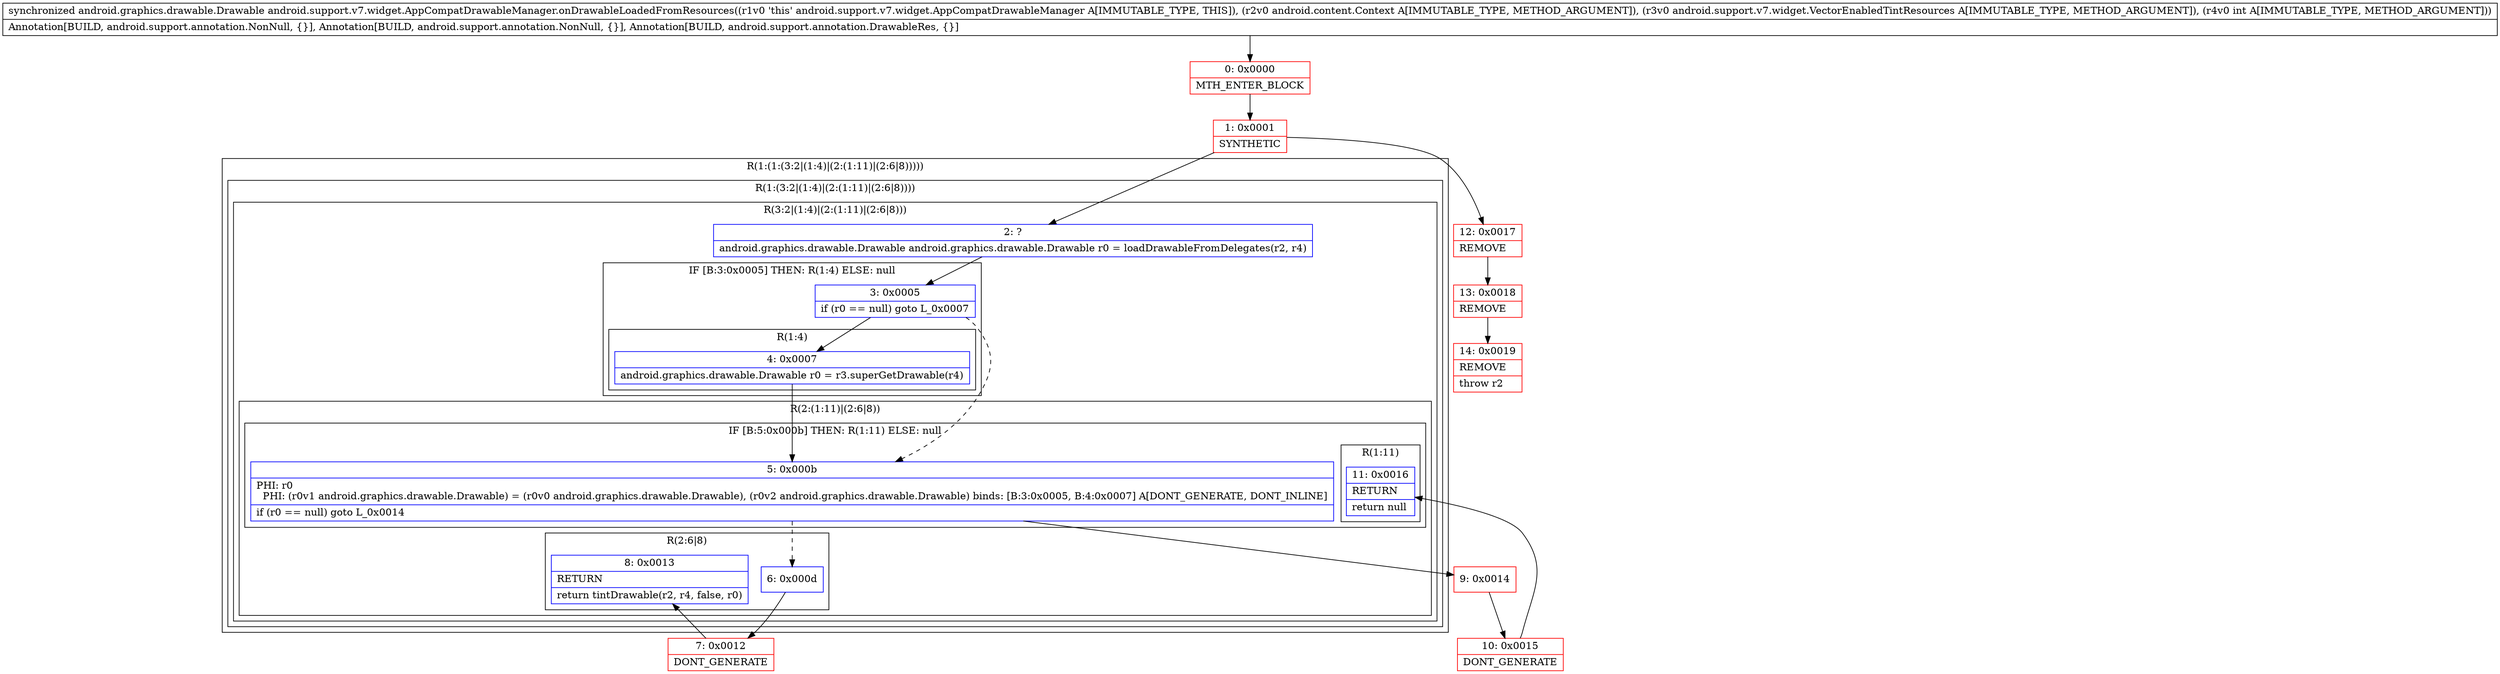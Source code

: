 digraph "CFG forandroid.support.v7.widget.AppCompatDrawableManager.onDrawableLoadedFromResources(Landroid\/content\/Context;Landroid\/support\/v7\/widget\/VectorEnabledTintResources;I)Landroid\/graphics\/drawable\/Drawable;" {
subgraph cluster_Region_171303624 {
label = "R(1:(1:(3:2|(1:4)|(2:(1:11)|(2:6|8)))))";
node [shape=record,color=blue];
subgraph cluster_Region_633457475 {
label = "R(1:(3:2|(1:4)|(2:(1:11)|(2:6|8))))";
node [shape=record,color=blue];
subgraph cluster_Region_532055312 {
label = "R(3:2|(1:4)|(2:(1:11)|(2:6|8)))";
node [shape=record,color=blue];
Node_2 [shape=record,label="{2\:\ ?|android.graphics.drawable.Drawable android.graphics.drawable.Drawable r0 = loadDrawableFromDelegates(r2, r4)\l}"];
subgraph cluster_IfRegion_1563990204 {
label = "IF [B:3:0x0005] THEN: R(1:4) ELSE: null";
node [shape=record,color=blue];
Node_3 [shape=record,label="{3\:\ 0x0005|if (r0 == null) goto L_0x0007\l}"];
subgraph cluster_Region_1954515176 {
label = "R(1:4)";
node [shape=record,color=blue];
Node_4 [shape=record,label="{4\:\ 0x0007|android.graphics.drawable.Drawable r0 = r3.superGetDrawable(r4)\l}"];
}
}
subgraph cluster_Region_192016381 {
label = "R(2:(1:11)|(2:6|8))";
node [shape=record,color=blue];
subgraph cluster_IfRegion_728164316 {
label = "IF [B:5:0x000b] THEN: R(1:11) ELSE: null";
node [shape=record,color=blue];
Node_5 [shape=record,label="{5\:\ 0x000b|PHI: r0 \l  PHI: (r0v1 android.graphics.drawable.Drawable) = (r0v0 android.graphics.drawable.Drawable), (r0v2 android.graphics.drawable.Drawable) binds: [B:3:0x0005, B:4:0x0007] A[DONT_GENERATE, DONT_INLINE]\l|if (r0 == null) goto L_0x0014\l}"];
subgraph cluster_Region_493826309 {
label = "R(1:11)";
node [shape=record,color=blue];
Node_11 [shape=record,label="{11\:\ 0x0016|RETURN\l|return null\l}"];
}
}
subgraph cluster_Region_13859237 {
label = "R(2:6|8)";
node [shape=record,color=blue];
Node_6 [shape=record,label="{6\:\ 0x000d}"];
Node_8 [shape=record,label="{8\:\ 0x0013|RETURN\l|return tintDrawable(r2, r4, false, r0)\l}"];
}
}
}
}
}
Node_0 [shape=record,color=red,label="{0\:\ 0x0000|MTH_ENTER_BLOCK\l}"];
Node_1 [shape=record,color=red,label="{1\:\ 0x0001|SYNTHETIC\l}"];
Node_7 [shape=record,color=red,label="{7\:\ 0x0012|DONT_GENERATE\l}"];
Node_9 [shape=record,color=red,label="{9\:\ 0x0014}"];
Node_10 [shape=record,color=red,label="{10\:\ 0x0015|DONT_GENERATE\l}"];
Node_12 [shape=record,color=red,label="{12\:\ 0x0017|REMOVE\l}"];
Node_13 [shape=record,color=red,label="{13\:\ 0x0018|REMOVE\l}"];
Node_14 [shape=record,color=red,label="{14\:\ 0x0019|REMOVE\l|throw r2\l}"];
MethodNode[shape=record,label="{synchronized android.graphics.drawable.Drawable android.support.v7.widget.AppCompatDrawableManager.onDrawableLoadedFromResources((r1v0 'this' android.support.v7.widget.AppCompatDrawableManager A[IMMUTABLE_TYPE, THIS]), (r2v0 android.content.Context A[IMMUTABLE_TYPE, METHOD_ARGUMENT]), (r3v0 android.support.v7.widget.VectorEnabledTintResources A[IMMUTABLE_TYPE, METHOD_ARGUMENT]), (r4v0 int A[IMMUTABLE_TYPE, METHOD_ARGUMENT]))  | Annotation[BUILD, android.support.annotation.NonNull, \{\}], Annotation[BUILD, android.support.annotation.NonNull, \{\}], Annotation[BUILD, android.support.annotation.DrawableRes, \{\}]\l}"];
MethodNode -> Node_0;
Node_2 -> Node_3;
Node_3 -> Node_4;
Node_3 -> Node_5[style=dashed];
Node_4 -> Node_5;
Node_5 -> Node_6[style=dashed];
Node_5 -> Node_9;
Node_6 -> Node_7;
Node_0 -> Node_1;
Node_1 -> Node_2;
Node_1 -> Node_12;
Node_7 -> Node_8;
Node_9 -> Node_10;
Node_10 -> Node_11;
Node_12 -> Node_13;
Node_13 -> Node_14;
}

